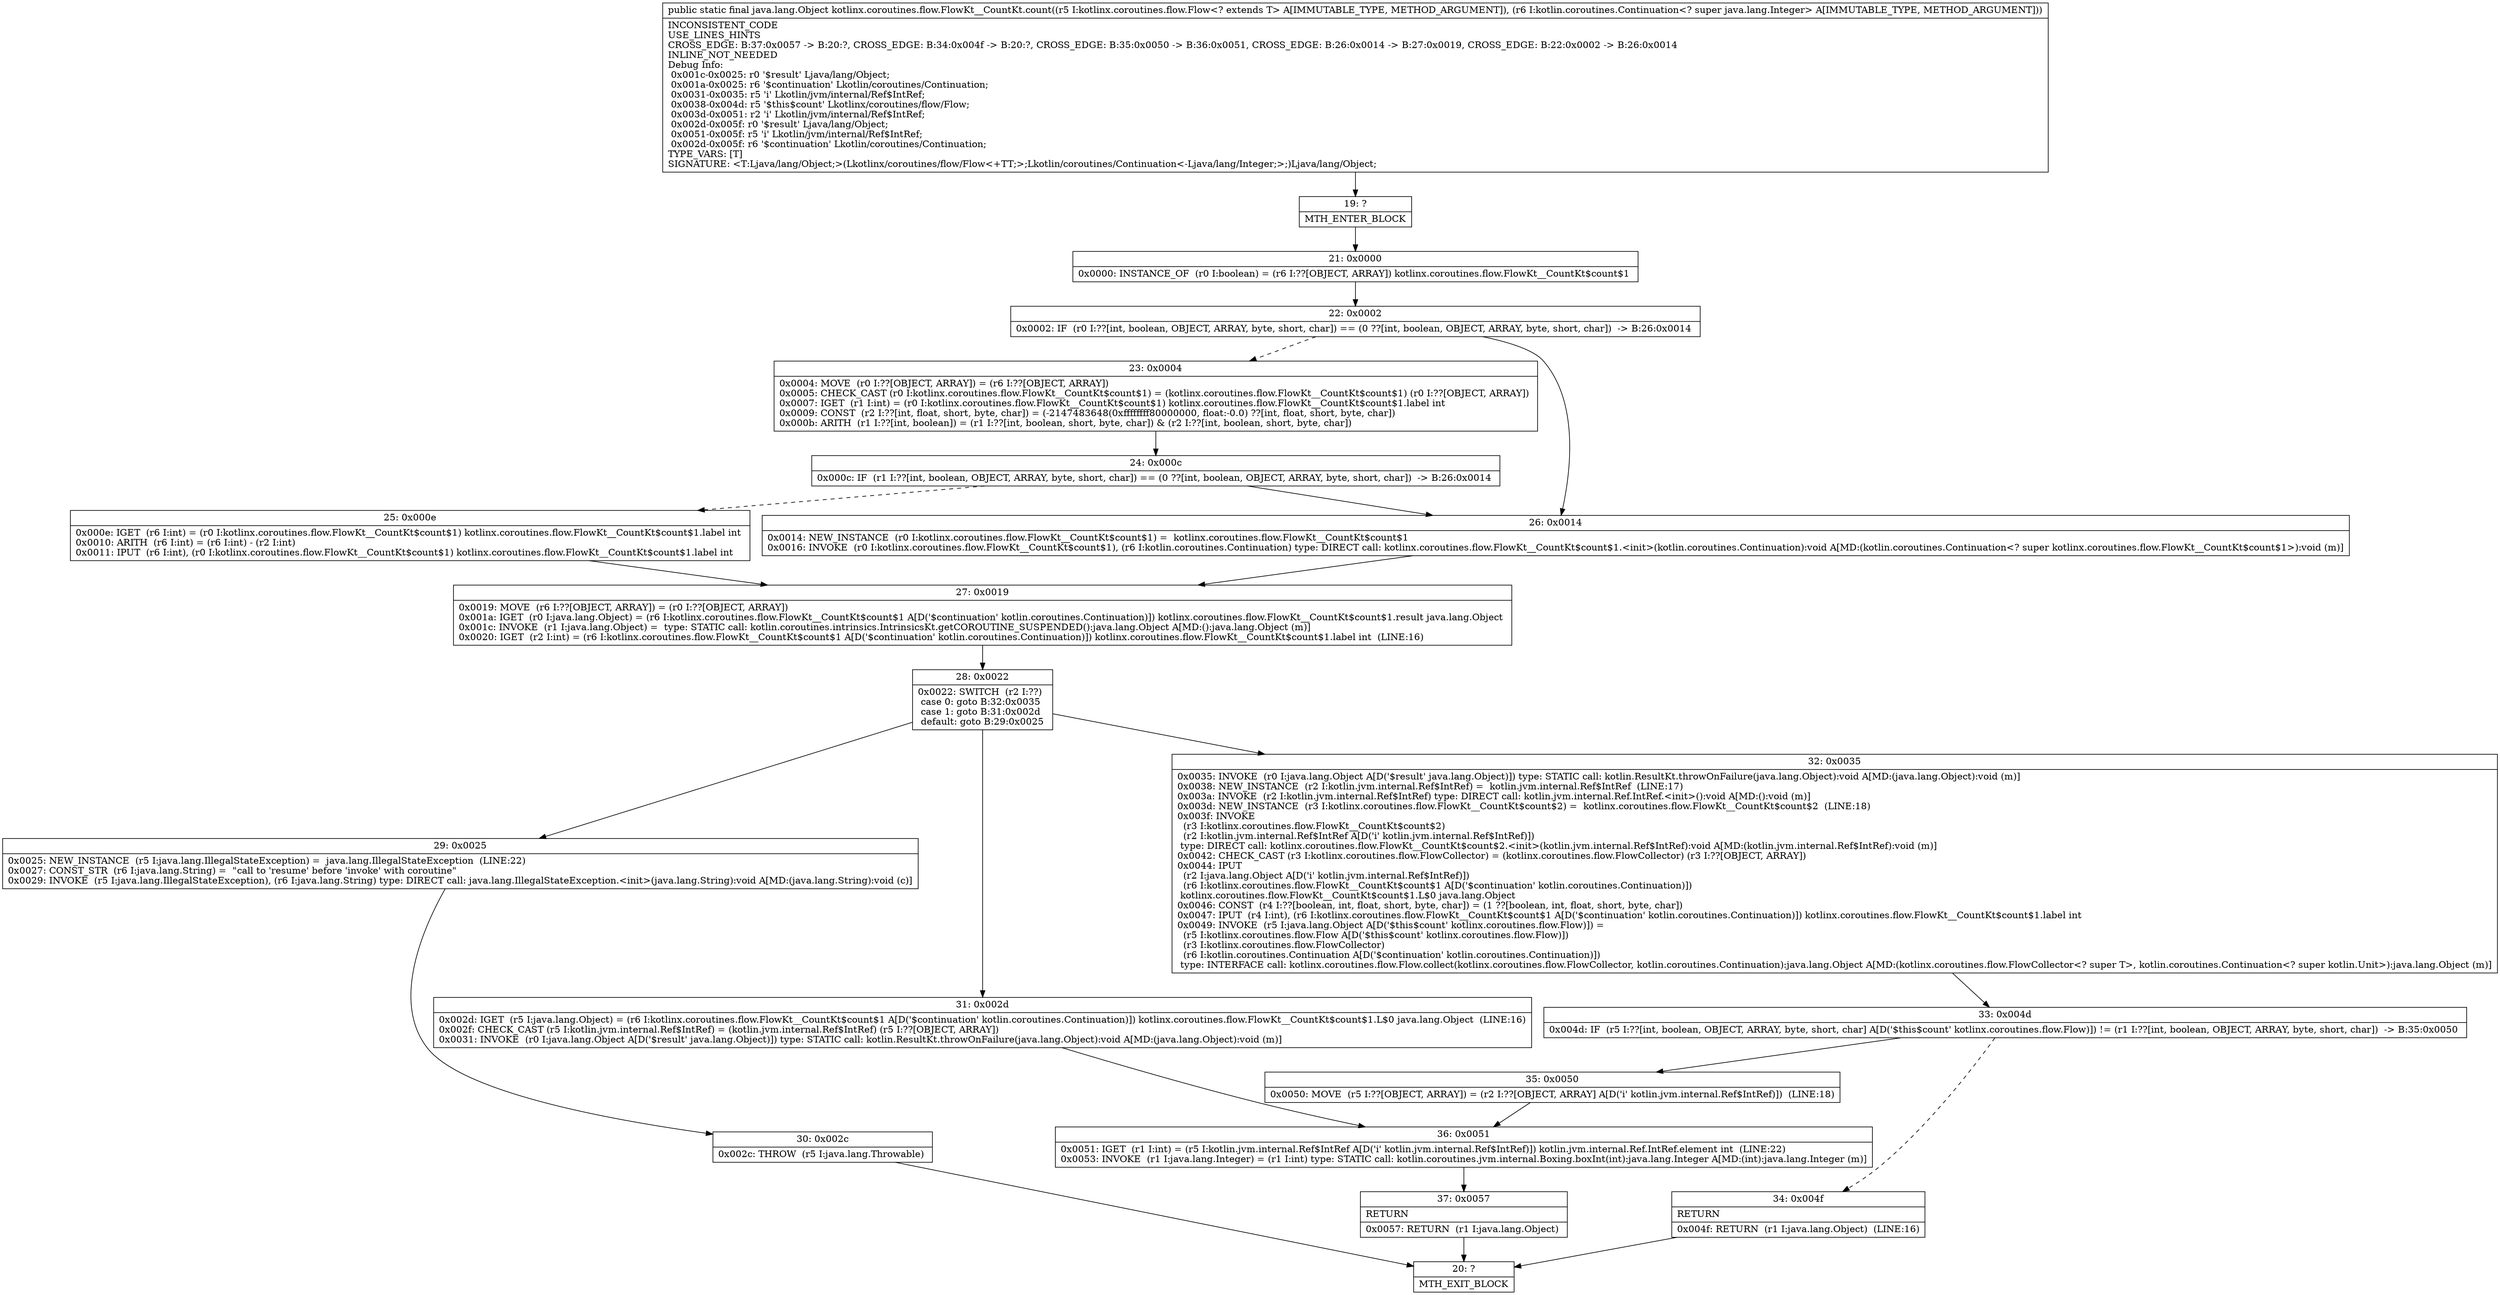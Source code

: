 digraph "CFG forkotlinx.coroutines.flow.FlowKt__CountKt.count(Lkotlinx\/coroutines\/flow\/Flow;Lkotlin\/coroutines\/Continuation;)Ljava\/lang\/Object;" {
Node_19 [shape=record,label="{19\:\ ?|MTH_ENTER_BLOCK\l}"];
Node_21 [shape=record,label="{21\:\ 0x0000|0x0000: INSTANCE_OF  (r0 I:boolean) = (r6 I:??[OBJECT, ARRAY]) kotlinx.coroutines.flow.FlowKt__CountKt$count$1 \l}"];
Node_22 [shape=record,label="{22\:\ 0x0002|0x0002: IF  (r0 I:??[int, boolean, OBJECT, ARRAY, byte, short, char]) == (0 ??[int, boolean, OBJECT, ARRAY, byte, short, char])  \-\> B:26:0x0014 \l}"];
Node_23 [shape=record,label="{23\:\ 0x0004|0x0004: MOVE  (r0 I:??[OBJECT, ARRAY]) = (r6 I:??[OBJECT, ARRAY]) \l0x0005: CHECK_CAST (r0 I:kotlinx.coroutines.flow.FlowKt__CountKt$count$1) = (kotlinx.coroutines.flow.FlowKt__CountKt$count$1) (r0 I:??[OBJECT, ARRAY]) \l0x0007: IGET  (r1 I:int) = (r0 I:kotlinx.coroutines.flow.FlowKt__CountKt$count$1) kotlinx.coroutines.flow.FlowKt__CountKt$count$1.label int \l0x0009: CONST  (r2 I:??[int, float, short, byte, char]) = (\-2147483648(0xffffffff80000000, float:\-0.0) ??[int, float, short, byte, char]) \l0x000b: ARITH  (r1 I:??[int, boolean]) = (r1 I:??[int, boolean, short, byte, char]) & (r2 I:??[int, boolean, short, byte, char]) \l}"];
Node_24 [shape=record,label="{24\:\ 0x000c|0x000c: IF  (r1 I:??[int, boolean, OBJECT, ARRAY, byte, short, char]) == (0 ??[int, boolean, OBJECT, ARRAY, byte, short, char])  \-\> B:26:0x0014 \l}"];
Node_25 [shape=record,label="{25\:\ 0x000e|0x000e: IGET  (r6 I:int) = (r0 I:kotlinx.coroutines.flow.FlowKt__CountKt$count$1) kotlinx.coroutines.flow.FlowKt__CountKt$count$1.label int \l0x0010: ARITH  (r6 I:int) = (r6 I:int) \- (r2 I:int) \l0x0011: IPUT  (r6 I:int), (r0 I:kotlinx.coroutines.flow.FlowKt__CountKt$count$1) kotlinx.coroutines.flow.FlowKt__CountKt$count$1.label int \l}"];
Node_27 [shape=record,label="{27\:\ 0x0019|0x0019: MOVE  (r6 I:??[OBJECT, ARRAY]) = (r0 I:??[OBJECT, ARRAY]) \l0x001a: IGET  (r0 I:java.lang.Object) = (r6 I:kotlinx.coroutines.flow.FlowKt__CountKt$count$1 A[D('$continuation' kotlin.coroutines.Continuation)]) kotlinx.coroutines.flow.FlowKt__CountKt$count$1.result java.lang.Object \l0x001c: INVOKE  (r1 I:java.lang.Object) =  type: STATIC call: kotlin.coroutines.intrinsics.IntrinsicsKt.getCOROUTINE_SUSPENDED():java.lang.Object A[MD:():java.lang.Object (m)]\l0x0020: IGET  (r2 I:int) = (r6 I:kotlinx.coroutines.flow.FlowKt__CountKt$count$1 A[D('$continuation' kotlin.coroutines.Continuation)]) kotlinx.coroutines.flow.FlowKt__CountKt$count$1.label int  (LINE:16)\l}"];
Node_28 [shape=record,label="{28\:\ 0x0022|0x0022: SWITCH  (r2 I:??)\l case 0: goto B:32:0x0035\l case 1: goto B:31:0x002d\l default: goto B:29:0x0025 \l}"];
Node_29 [shape=record,label="{29\:\ 0x0025|0x0025: NEW_INSTANCE  (r5 I:java.lang.IllegalStateException) =  java.lang.IllegalStateException  (LINE:22)\l0x0027: CONST_STR  (r6 I:java.lang.String) =  \"call to 'resume' before 'invoke' with coroutine\" \l0x0029: INVOKE  (r5 I:java.lang.IllegalStateException), (r6 I:java.lang.String) type: DIRECT call: java.lang.IllegalStateException.\<init\>(java.lang.String):void A[MD:(java.lang.String):void (c)]\l}"];
Node_30 [shape=record,label="{30\:\ 0x002c|0x002c: THROW  (r5 I:java.lang.Throwable) \l}"];
Node_20 [shape=record,label="{20\:\ ?|MTH_EXIT_BLOCK\l}"];
Node_31 [shape=record,label="{31\:\ 0x002d|0x002d: IGET  (r5 I:java.lang.Object) = (r6 I:kotlinx.coroutines.flow.FlowKt__CountKt$count$1 A[D('$continuation' kotlin.coroutines.Continuation)]) kotlinx.coroutines.flow.FlowKt__CountKt$count$1.L$0 java.lang.Object  (LINE:16)\l0x002f: CHECK_CAST (r5 I:kotlin.jvm.internal.Ref$IntRef) = (kotlin.jvm.internal.Ref$IntRef) (r5 I:??[OBJECT, ARRAY]) \l0x0031: INVOKE  (r0 I:java.lang.Object A[D('$result' java.lang.Object)]) type: STATIC call: kotlin.ResultKt.throwOnFailure(java.lang.Object):void A[MD:(java.lang.Object):void (m)]\l}"];
Node_36 [shape=record,label="{36\:\ 0x0051|0x0051: IGET  (r1 I:int) = (r5 I:kotlin.jvm.internal.Ref$IntRef A[D('i' kotlin.jvm.internal.Ref$IntRef)]) kotlin.jvm.internal.Ref.IntRef.element int  (LINE:22)\l0x0053: INVOKE  (r1 I:java.lang.Integer) = (r1 I:int) type: STATIC call: kotlin.coroutines.jvm.internal.Boxing.boxInt(int):java.lang.Integer A[MD:(int):java.lang.Integer (m)]\l}"];
Node_37 [shape=record,label="{37\:\ 0x0057|RETURN\l|0x0057: RETURN  (r1 I:java.lang.Object) \l}"];
Node_32 [shape=record,label="{32\:\ 0x0035|0x0035: INVOKE  (r0 I:java.lang.Object A[D('$result' java.lang.Object)]) type: STATIC call: kotlin.ResultKt.throwOnFailure(java.lang.Object):void A[MD:(java.lang.Object):void (m)]\l0x0038: NEW_INSTANCE  (r2 I:kotlin.jvm.internal.Ref$IntRef) =  kotlin.jvm.internal.Ref$IntRef  (LINE:17)\l0x003a: INVOKE  (r2 I:kotlin.jvm.internal.Ref$IntRef) type: DIRECT call: kotlin.jvm.internal.Ref.IntRef.\<init\>():void A[MD:():void (m)]\l0x003d: NEW_INSTANCE  (r3 I:kotlinx.coroutines.flow.FlowKt__CountKt$count$2) =  kotlinx.coroutines.flow.FlowKt__CountKt$count$2  (LINE:18)\l0x003f: INVOKE  \l  (r3 I:kotlinx.coroutines.flow.FlowKt__CountKt$count$2)\l  (r2 I:kotlin.jvm.internal.Ref$IntRef A[D('i' kotlin.jvm.internal.Ref$IntRef)])\l type: DIRECT call: kotlinx.coroutines.flow.FlowKt__CountKt$count$2.\<init\>(kotlin.jvm.internal.Ref$IntRef):void A[MD:(kotlin.jvm.internal.Ref$IntRef):void (m)]\l0x0042: CHECK_CAST (r3 I:kotlinx.coroutines.flow.FlowCollector) = (kotlinx.coroutines.flow.FlowCollector) (r3 I:??[OBJECT, ARRAY]) \l0x0044: IPUT  \l  (r2 I:java.lang.Object A[D('i' kotlin.jvm.internal.Ref$IntRef)])\l  (r6 I:kotlinx.coroutines.flow.FlowKt__CountKt$count$1 A[D('$continuation' kotlin.coroutines.Continuation)])\l kotlinx.coroutines.flow.FlowKt__CountKt$count$1.L$0 java.lang.Object \l0x0046: CONST  (r4 I:??[boolean, int, float, short, byte, char]) = (1 ??[boolean, int, float, short, byte, char]) \l0x0047: IPUT  (r4 I:int), (r6 I:kotlinx.coroutines.flow.FlowKt__CountKt$count$1 A[D('$continuation' kotlin.coroutines.Continuation)]) kotlinx.coroutines.flow.FlowKt__CountKt$count$1.label int \l0x0049: INVOKE  (r5 I:java.lang.Object A[D('$this$count' kotlinx.coroutines.flow.Flow)]) = \l  (r5 I:kotlinx.coroutines.flow.Flow A[D('$this$count' kotlinx.coroutines.flow.Flow)])\l  (r3 I:kotlinx.coroutines.flow.FlowCollector)\l  (r6 I:kotlin.coroutines.Continuation A[D('$continuation' kotlin.coroutines.Continuation)])\l type: INTERFACE call: kotlinx.coroutines.flow.Flow.collect(kotlinx.coroutines.flow.FlowCollector, kotlin.coroutines.Continuation):java.lang.Object A[MD:(kotlinx.coroutines.flow.FlowCollector\<? super T\>, kotlin.coroutines.Continuation\<? super kotlin.Unit\>):java.lang.Object (m)]\l}"];
Node_33 [shape=record,label="{33\:\ 0x004d|0x004d: IF  (r5 I:??[int, boolean, OBJECT, ARRAY, byte, short, char] A[D('$this$count' kotlinx.coroutines.flow.Flow)]) != (r1 I:??[int, boolean, OBJECT, ARRAY, byte, short, char])  \-\> B:35:0x0050 \l}"];
Node_34 [shape=record,label="{34\:\ 0x004f|RETURN\l|0x004f: RETURN  (r1 I:java.lang.Object)  (LINE:16)\l}"];
Node_35 [shape=record,label="{35\:\ 0x0050|0x0050: MOVE  (r5 I:??[OBJECT, ARRAY]) = (r2 I:??[OBJECT, ARRAY] A[D('i' kotlin.jvm.internal.Ref$IntRef)])  (LINE:18)\l}"];
Node_26 [shape=record,label="{26\:\ 0x0014|0x0014: NEW_INSTANCE  (r0 I:kotlinx.coroutines.flow.FlowKt__CountKt$count$1) =  kotlinx.coroutines.flow.FlowKt__CountKt$count$1 \l0x0016: INVOKE  (r0 I:kotlinx.coroutines.flow.FlowKt__CountKt$count$1), (r6 I:kotlin.coroutines.Continuation) type: DIRECT call: kotlinx.coroutines.flow.FlowKt__CountKt$count$1.\<init\>(kotlin.coroutines.Continuation):void A[MD:(kotlin.coroutines.Continuation\<? super kotlinx.coroutines.flow.FlowKt__CountKt$count$1\>):void (m)]\l}"];
MethodNode[shape=record,label="{public static final java.lang.Object kotlinx.coroutines.flow.FlowKt__CountKt.count((r5 I:kotlinx.coroutines.flow.Flow\<? extends T\> A[IMMUTABLE_TYPE, METHOD_ARGUMENT]), (r6 I:kotlin.coroutines.Continuation\<? super java.lang.Integer\> A[IMMUTABLE_TYPE, METHOD_ARGUMENT]))  | INCONSISTENT_CODE\lUSE_LINES_HINTS\lCROSS_EDGE: B:37:0x0057 \-\> B:20:?, CROSS_EDGE: B:34:0x004f \-\> B:20:?, CROSS_EDGE: B:35:0x0050 \-\> B:36:0x0051, CROSS_EDGE: B:26:0x0014 \-\> B:27:0x0019, CROSS_EDGE: B:22:0x0002 \-\> B:26:0x0014\lINLINE_NOT_NEEDED\lDebug Info:\l  0x001c\-0x0025: r0 '$result' Ljava\/lang\/Object;\l  0x001a\-0x0025: r6 '$continuation' Lkotlin\/coroutines\/Continuation;\l  0x0031\-0x0035: r5 'i' Lkotlin\/jvm\/internal\/Ref$IntRef;\l  0x0038\-0x004d: r5 '$this$count' Lkotlinx\/coroutines\/flow\/Flow;\l  0x003d\-0x0051: r2 'i' Lkotlin\/jvm\/internal\/Ref$IntRef;\l  0x002d\-0x005f: r0 '$result' Ljava\/lang\/Object;\l  0x0051\-0x005f: r5 'i' Lkotlin\/jvm\/internal\/Ref$IntRef;\l  0x002d\-0x005f: r6 '$continuation' Lkotlin\/coroutines\/Continuation;\lTYPE_VARS: [T]\lSIGNATURE: \<T:Ljava\/lang\/Object;\>(Lkotlinx\/coroutines\/flow\/Flow\<+TT;\>;Lkotlin\/coroutines\/Continuation\<\-Ljava\/lang\/Integer;\>;)Ljava\/lang\/Object;\l}"];
MethodNode -> Node_19;Node_19 -> Node_21;
Node_21 -> Node_22;
Node_22 -> Node_23[style=dashed];
Node_22 -> Node_26;
Node_23 -> Node_24;
Node_24 -> Node_25[style=dashed];
Node_24 -> Node_26;
Node_25 -> Node_27;
Node_27 -> Node_28;
Node_28 -> Node_29;
Node_28 -> Node_31;
Node_28 -> Node_32;
Node_29 -> Node_30;
Node_30 -> Node_20;
Node_31 -> Node_36;
Node_36 -> Node_37;
Node_37 -> Node_20;
Node_32 -> Node_33;
Node_33 -> Node_34[style=dashed];
Node_33 -> Node_35;
Node_34 -> Node_20;
Node_35 -> Node_36;
Node_26 -> Node_27;
}

